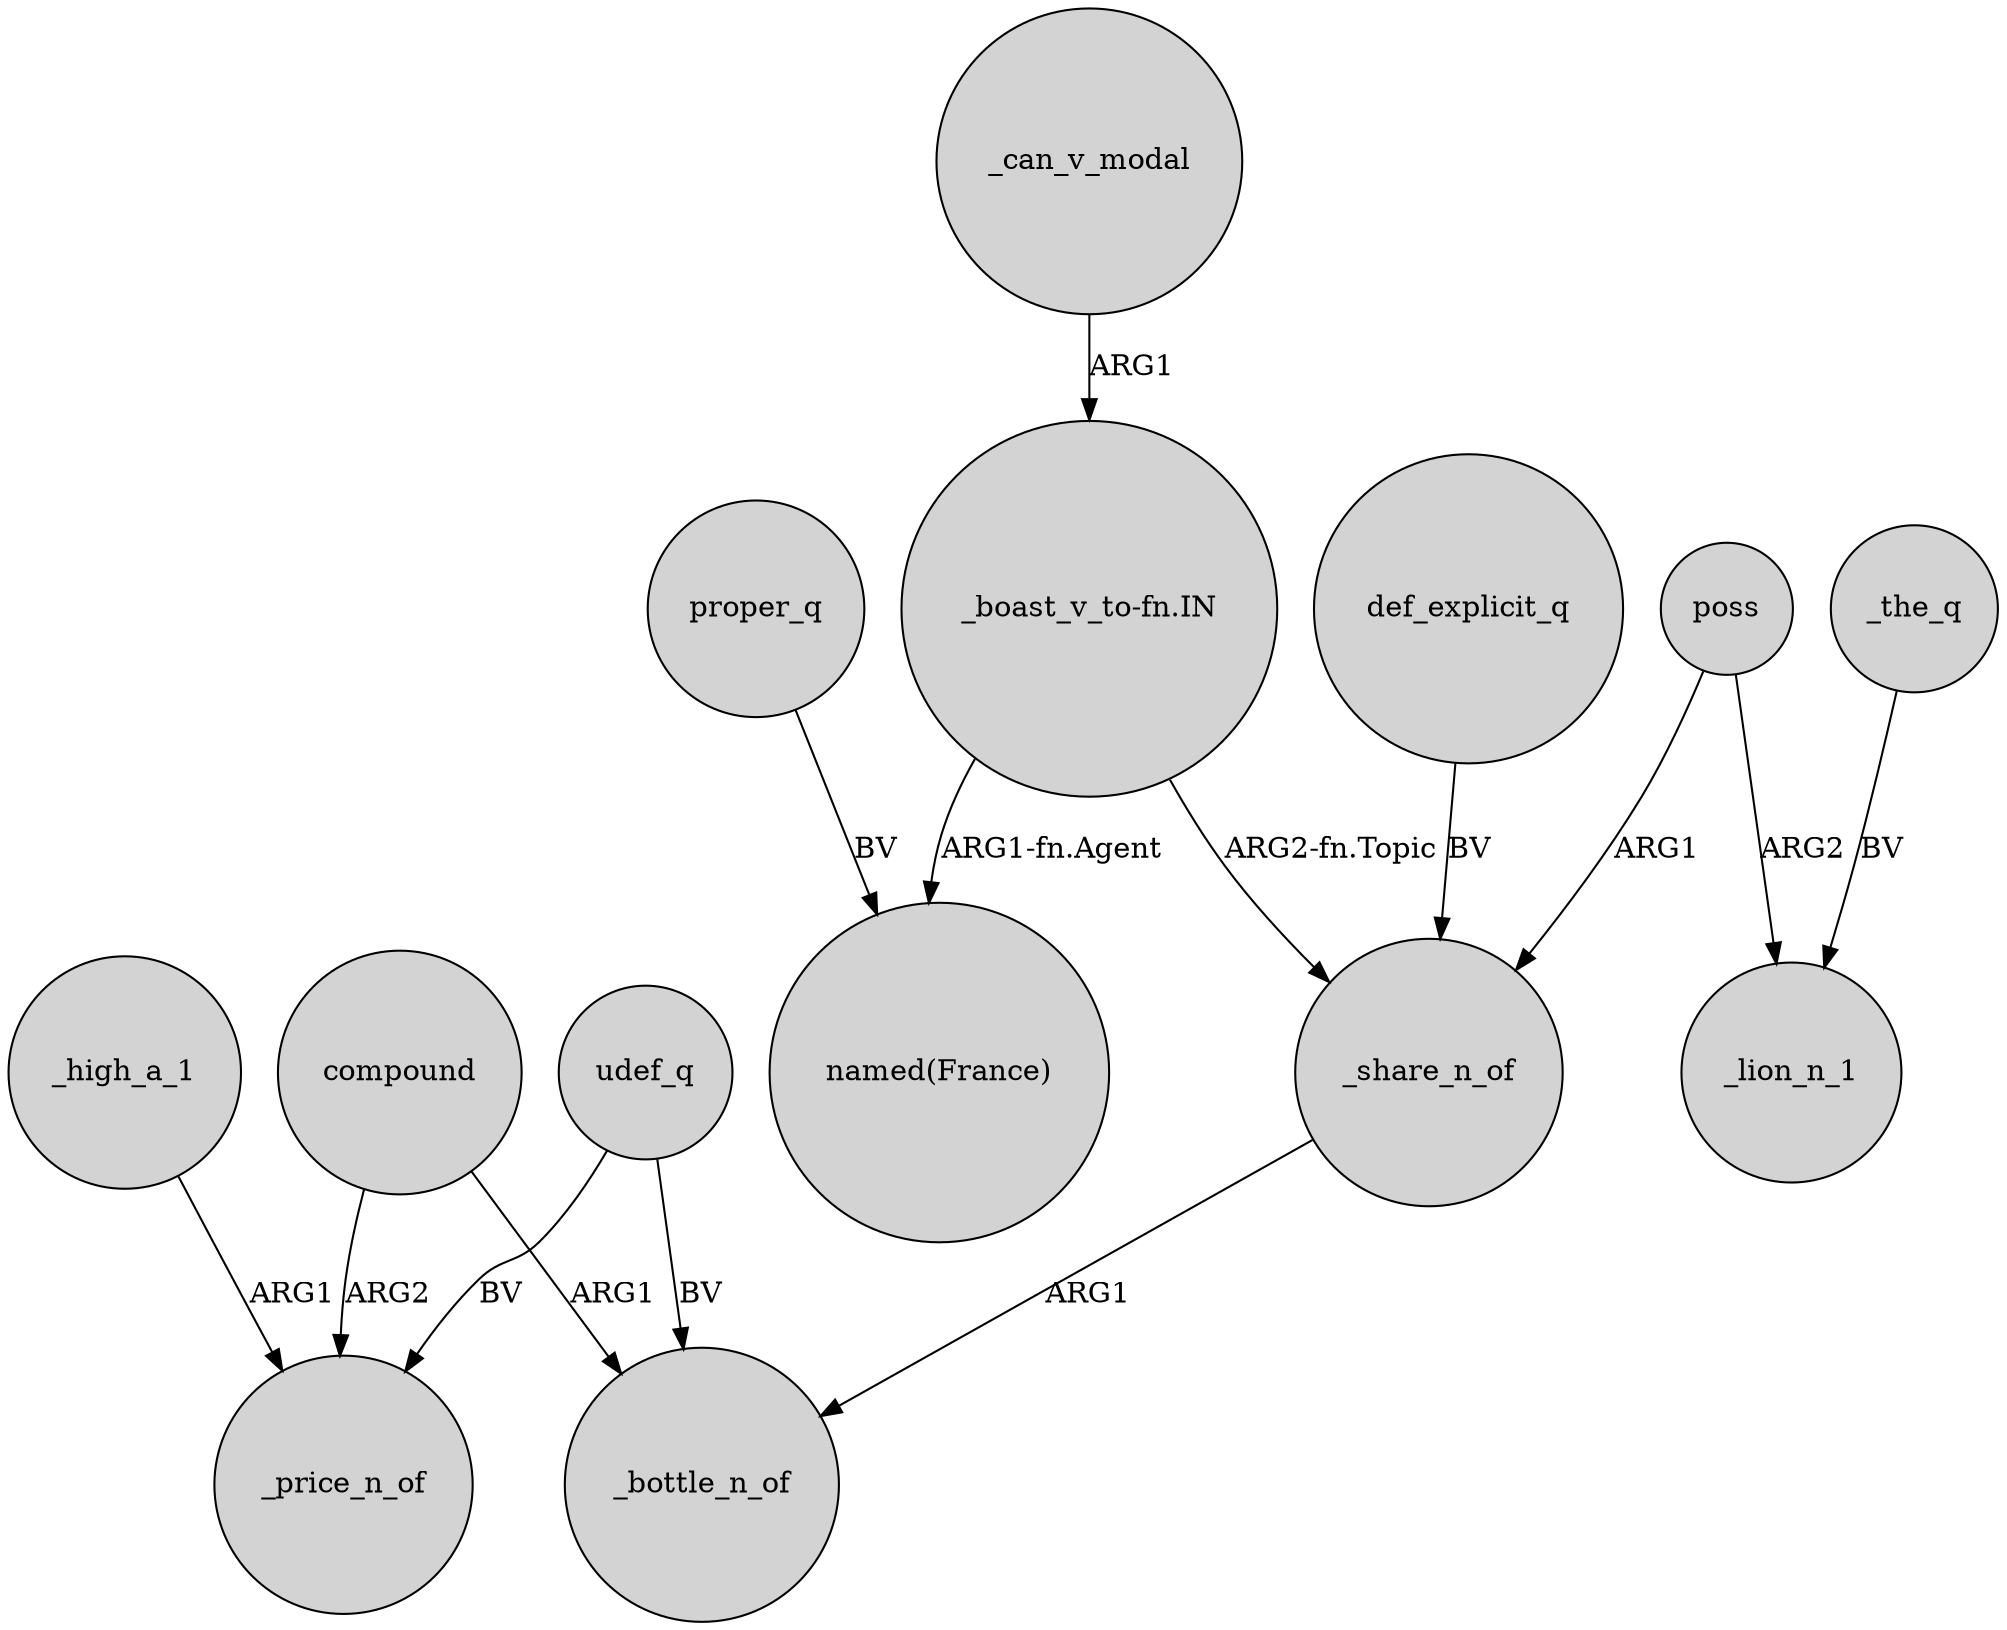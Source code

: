 digraph {
	node [shape=circle style=filled]
	_high_a_1 -> _price_n_of [label=ARG1]
	_can_v_modal -> "_boast_v_to-fn.IN" [label=ARG1]
	compound -> _price_n_of [label=ARG2]
	_the_q -> _lion_n_1 [label=BV]
	udef_q -> _price_n_of [label=BV]
	"_boast_v_to-fn.IN" -> _share_n_of [label="ARG2-fn.Topic"]
	poss -> _share_n_of [label=ARG1]
	def_explicit_q -> _share_n_of [label=BV]
	poss -> _lion_n_1 [label=ARG2]
	_share_n_of -> _bottle_n_of [label=ARG1]
	compound -> _bottle_n_of [label=ARG1]
	udef_q -> _bottle_n_of [label=BV]
	proper_q -> "named(France)" [label=BV]
	"_boast_v_to-fn.IN" -> "named(France)" [label="ARG1-fn.Agent"]
}
